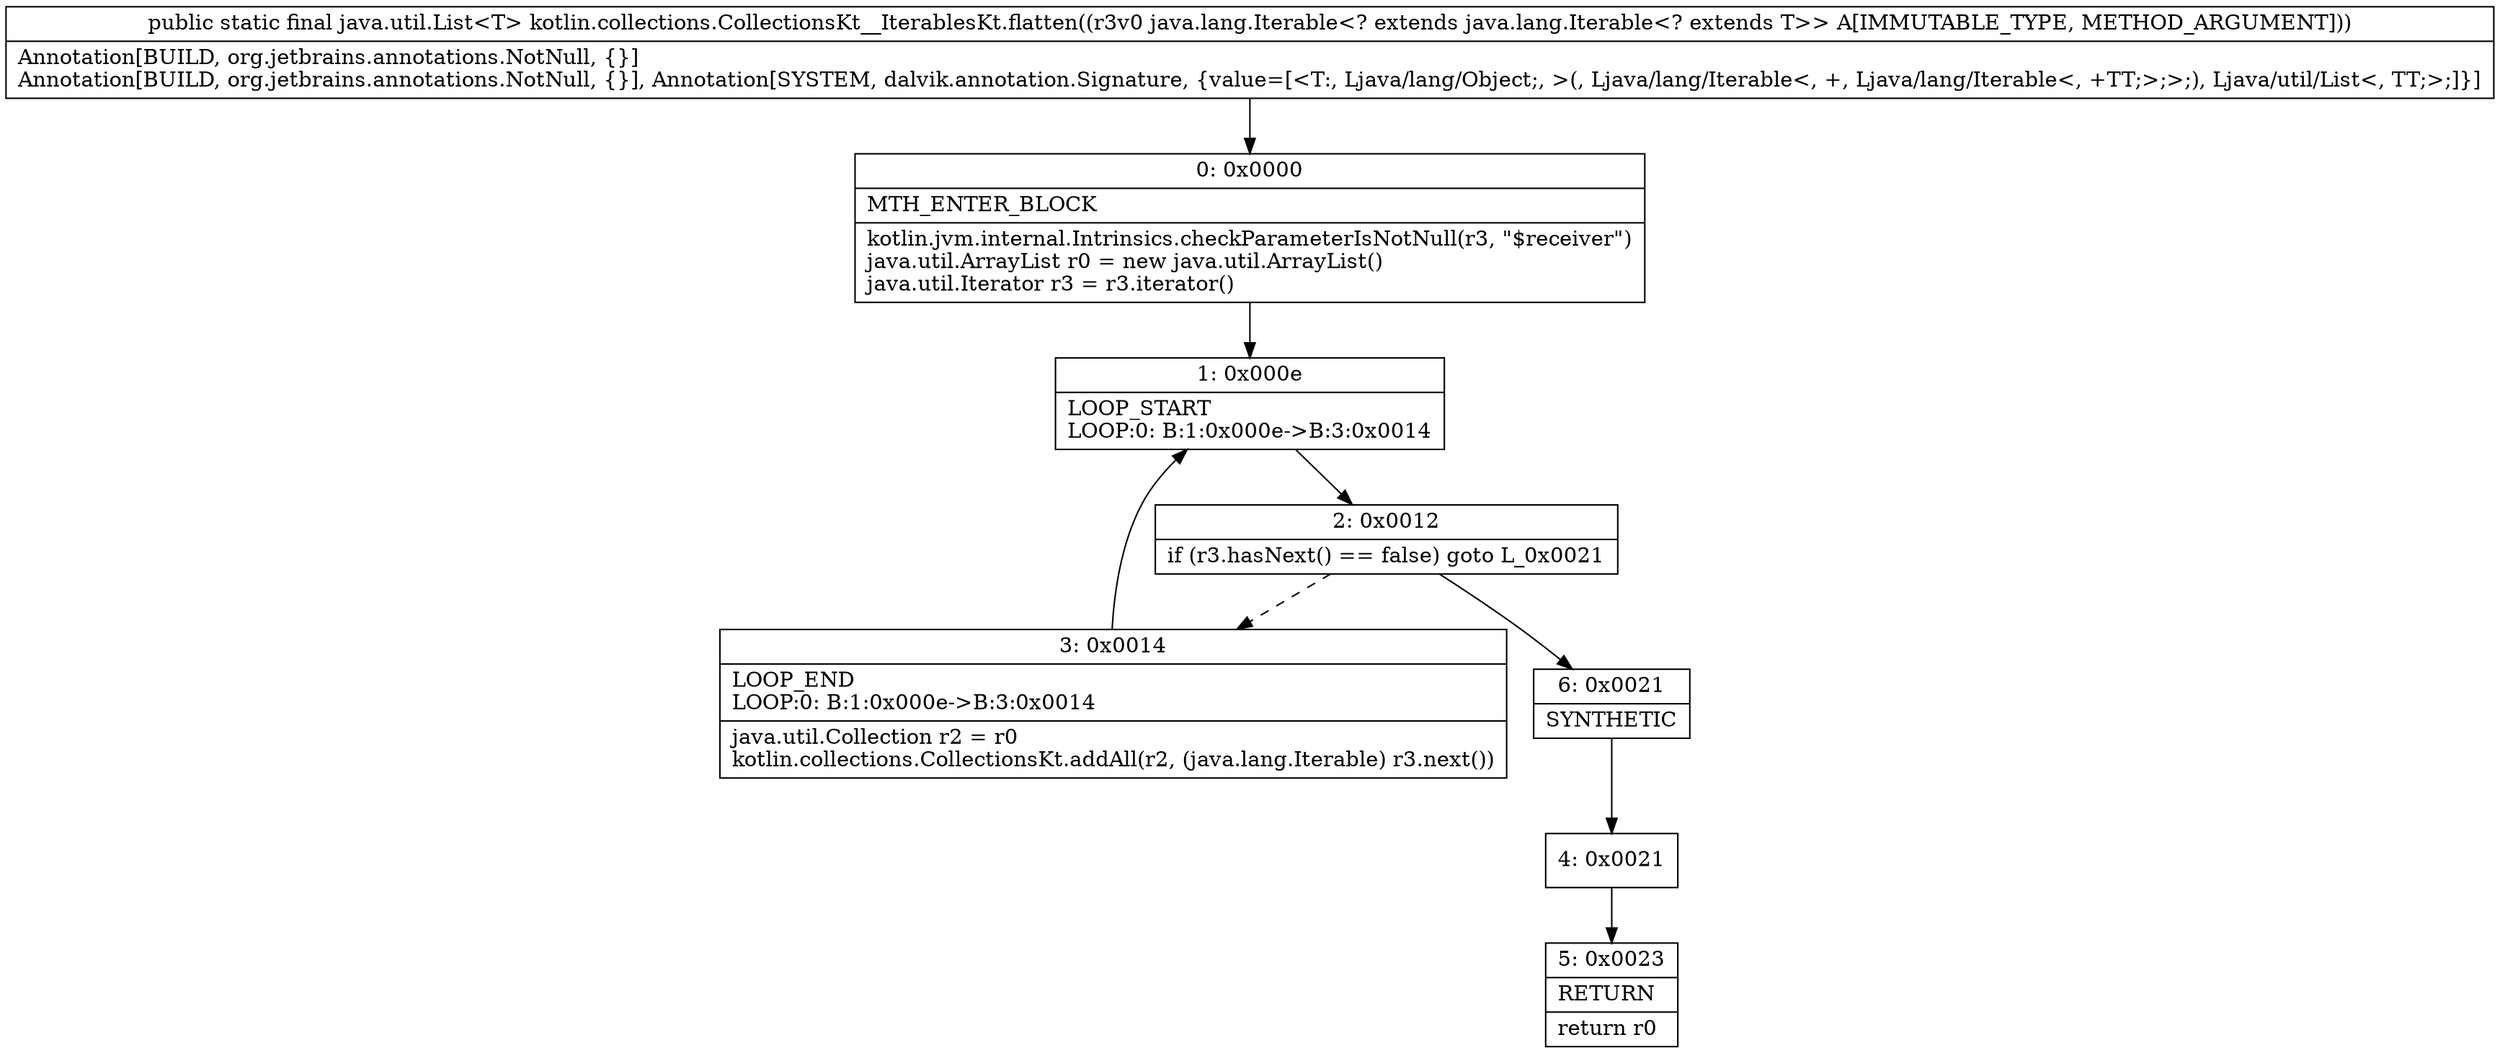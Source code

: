 digraph "CFG forkotlin.collections.CollectionsKt__IterablesKt.flatten(Ljava\/lang\/Iterable;)Ljava\/util\/List;" {
Node_0 [shape=record,label="{0\:\ 0x0000|MTH_ENTER_BLOCK\l|kotlin.jvm.internal.Intrinsics.checkParameterIsNotNull(r3, \"$receiver\")\ljava.util.ArrayList r0 = new java.util.ArrayList()\ljava.util.Iterator r3 = r3.iterator()\l}"];
Node_1 [shape=record,label="{1\:\ 0x000e|LOOP_START\lLOOP:0: B:1:0x000e\-\>B:3:0x0014\l}"];
Node_2 [shape=record,label="{2\:\ 0x0012|if (r3.hasNext() == false) goto L_0x0021\l}"];
Node_3 [shape=record,label="{3\:\ 0x0014|LOOP_END\lLOOP:0: B:1:0x000e\-\>B:3:0x0014\l|java.util.Collection r2 = r0\lkotlin.collections.CollectionsKt.addAll(r2, (java.lang.Iterable) r3.next())\l}"];
Node_4 [shape=record,label="{4\:\ 0x0021}"];
Node_5 [shape=record,label="{5\:\ 0x0023|RETURN\l|return r0\l}"];
Node_6 [shape=record,label="{6\:\ 0x0021|SYNTHETIC\l}"];
MethodNode[shape=record,label="{public static final java.util.List\<T\> kotlin.collections.CollectionsKt__IterablesKt.flatten((r3v0 java.lang.Iterable\<? extends java.lang.Iterable\<? extends T\>\> A[IMMUTABLE_TYPE, METHOD_ARGUMENT]))  | Annotation[BUILD, org.jetbrains.annotations.NotNull, \{\}]\lAnnotation[BUILD, org.jetbrains.annotations.NotNull, \{\}], Annotation[SYSTEM, dalvik.annotation.Signature, \{value=[\<T:, Ljava\/lang\/Object;, \>(, Ljava\/lang\/Iterable\<, +, Ljava\/lang\/Iterable\<, +TT;\>;\>;), Ljava\/util\/List\<, TT;\>;]\}]\l}"];
MethodNode -> Node_0;
Node_0 -> Node_1;
Node_1 -> Node_2;
Node_2 -> Node_3[style=dashed];
Node_2 -> Node_6;
Node_3 -> Node_1;
Node_4 -> Node_5;
Node_6 -> Node_4;
}

